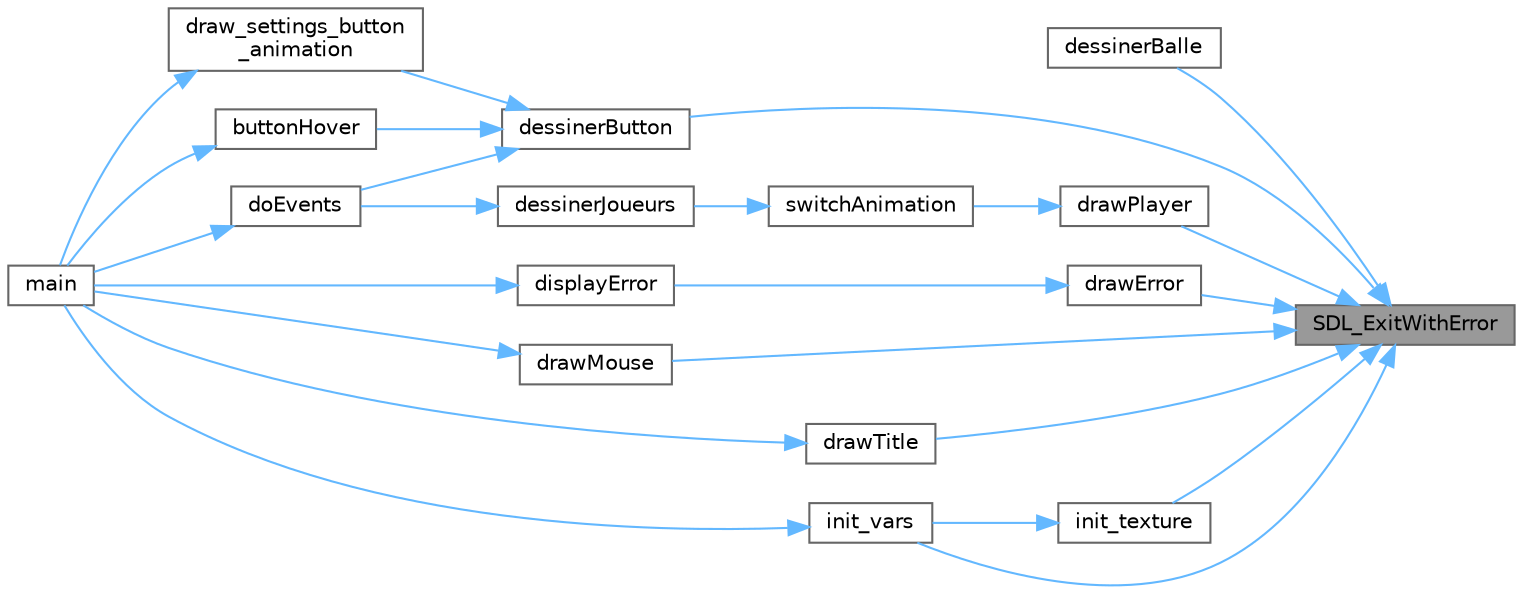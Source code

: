 digraph "SDL_ExitWithError"
{
 // LATEX_PDF_SIZE
  bgcolor="transparent";
  edge [fontname=Helvetica,fontsize=10,labelfontname=Helvetica,labelfontsize=10];
  node [fontname=Helvetica,fontsize=10,shape=box,height=0.2,width=0.4];
  rankdir="RL";
  Node1 [label="SDL_ExitWithError",height=0.2,width=0.4,color="gray40", fillcolor="grey60", style="filled", fontcolor="black",tooltip=" "];
  Node1 -> Node2 [dir="back",color="steelblue1",style="solid"];
  Node2 [label="dessinerBalle",height=0.2,width=0.4,color="grey40", fillcolor="white", style="filled",URL="$main_8c.html#a1e20727afdccf232581f83c7e4a4f470",tooltip=" "];
  Node1 -> Node3 [dir="back",color="steelblue1",style="solid"];
  Node3 [label="dessinerButton",height=0.2,width=0.4,color="grey40", fillcolor="white", style="filled",URL="$main_8c.html#a7ac041d77c29de2a5bd9a576076984e8",tooltip="Dessine un bouton normal."];
  Node3 -> Node4 [dir="back",color="steelblue1",style="solid"];
  Node4 [label="buttonHover",height=0.2,width=0.4,color="grey40", fillcolor="white", style="filled",URL="$main_8c.html#ae2ef131da56513e4d2954bf3258a3b6c",tooltip="Affiche la texture de survol du bouton demandé en dans le menu souhaité."];
  Node4 -> Node5 [dir="back",color="steelblue1",style="solid"];
  Node5 [label="main",height=0.2,width=0.4,color="grey40", fillcolor="white", style="filled",URL="$main_8c.html#a0ddf1224851353fc92bfbff6f499fa97",tooltip="Programme principal."];
  Node3 -> Node6 [dir="back",color="steelblue1",style="solid"];
  Node6 [label="doEvents",height=0.2,width=0.4,color="grey40", fillcolor="white", style="filled",URL="$main_8c.html#a5d8c057a673692eabf25fa7d6c670c08",tooltip="Execute les events en fonction du tableau d'évènements."];
  Node6 -> Node5 [dir="back",color="steelblue1",style="solid"];
  Node3 -> Node7 [dir="back",color="steelblue1",style="solid"];
  Node7 [label="draw_settings_button\l_animation",height=0.2,width=0.4,color="grey40", fillcolor="white", style="filled",URL="$main_8c.html#a68d8e7c4fc5e810263c993446cf55141",tooltip="Dessine le bouton de paramètres (à executer dans un thread uniquement)."];
  Node7 -> Node5 [dir="back",color="steelblue1",style="solid"];
  Node1 -> Node8 [dir="back",color="steelblue1",style="solid"];
  Node8 [label="drawError",height=0.2,width=0.4,color="grey40", fillcolor="white", style="filled",URL="$main_8c.html#afe3fb63c56410a3ac3ab9397fdc8df8c",tooltip="Affiche l'erreur à l'écran."];
  Node8 -> Node9 [dir="back",color="steelblue1",style="solid"];
  Node9 [label="displayError",height=0.2,width=0.4,color="grey40", fillcolor="white", style="filled",URL="$main_8c.html#accc4bfec3e2cf262deaf6f7f38b844a1",tooltip="Initialise les assets de l'erreur dans le menu demandé avec SDL_TTF."];
  Node9 -> Node5 [dir="back",color="steelblue1",style="solid"];
  Node1 -> Node10 [dir="back",color="steelblue1",style="solid"];
  Node10 [label="drawMouse",height=0.2,width=0.4,color="grey40", fillcolor="white", style="filled",URL="$main_8c.html#a4dd509784585dea800b3115747c81c42",tooltip="Dessine le bon curseur en fonction de site on survol un bouton ou pas."];
  Node10 -> Node5 [dir="back",color="steelblue1",style="solid"];
  Node1 -> Node11 [dir="back",color="steelblue1",style="solid"];
  Node11 [label="drawPlayer",height=0.2,width=0.4,color="grey40", fillcolor="white", style="filled",URL="$main_8c.html#afd0ed75a870240cedc972c1fe3cb89c1",tooltip="Dessine un joueur en fonction de ses coordonnées et de sa texture."];
  Node11 -> Node12 [dir="back",color="steelblue1",style="solid"];
  Node12 [label="switchAnimation",height=0.2,width=0.4,color="grey40", fillcolor="white", style="filled",URL="$main_8c.html#a124c70bcd0486f8db5d0292febf8c889",tooltip="Applique la bonne texture au joueur en fonction de son animation."];
  Node12 -> Node13 [dir="back",color="steelblue1",style="solid"];
  Node13 [label="dessinerJoueurs",height=0.2,width=0.4,color="grey40", fillcolor="white", style="filled",URL="$main_8c.html#a88c5ed6c9b3c2ac702ece04154da6091",tooltip="Dessine tous les joueurs."];
  Node13 -> Node6 [dir="back",color="steelblue1",style="solid"];
  Node1 -> Node14 [dir="back",color="steelblue1",style="solid"];
  Node14 [label="drawTitle",height=0.2,width=0.4,color="grey40", fillcolor="white", style="filled",URL="$main_8c.html#a702d2b36ea1c2a7bbf074155664d6890",tooltip="Dessine le titre dans le menu principal."];
  Node14 -> Node5 [dir="back",color="steelblue1",style="solid"];
  Node1 -> Node15 [dir="back",color="steelblue1",style="solid"];
  Node15 [label="init_texture",height=0.2,width=0.4,color="grey40", fillcolor="white", style="filled",URL="$main_8c.html#ac96e8912bb03df1f73f5ccb6db495085",tooltip="Initialise l'asset demandé."];
  Node15 -> Node16 [dir="back",color="steelblue1",style="solid"];
  Node16 [label="init_vars",height=0.2,width=0.4,color="grey40", fillcolor="white", style="filled",URL="$main_8c.html#a270d20bdcadebb9a08a01a55c37858a9",tooltip="Initialise toutes les variables relatives aux menus."];
  Node16 -> Node5 [dir="back",color="steelblue1",style="solid"];
  Node1 -> Node16 [dir="back",color="steelblue1",style="solid"];
}
